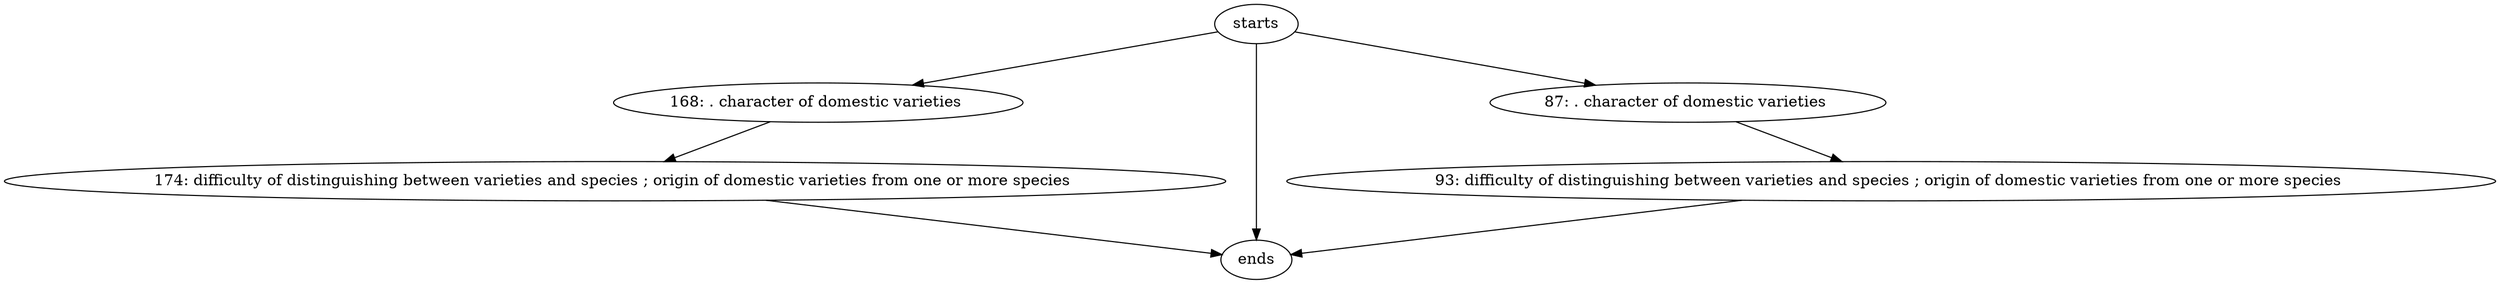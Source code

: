 digraph G {
	168 -> 174;
	174 -> ends;
	93 -> ends;
	87 -> 93;
	starts -> ends;
	starts -> 87;
	starts -> 168;
	168[label="168: . character of domestic varieties "];
	174[label="174: difficulty of distinguishing between varieties and species ; origin of domestic varieties from one or more species "];
	93[label="93: difficulty of distinguishing between varieties and species ; origin of domestic varieties from one or more species "];
	ends[label=ends];
	87[label="87: . character of domestic varieties "];
	starts[label=starts]
}